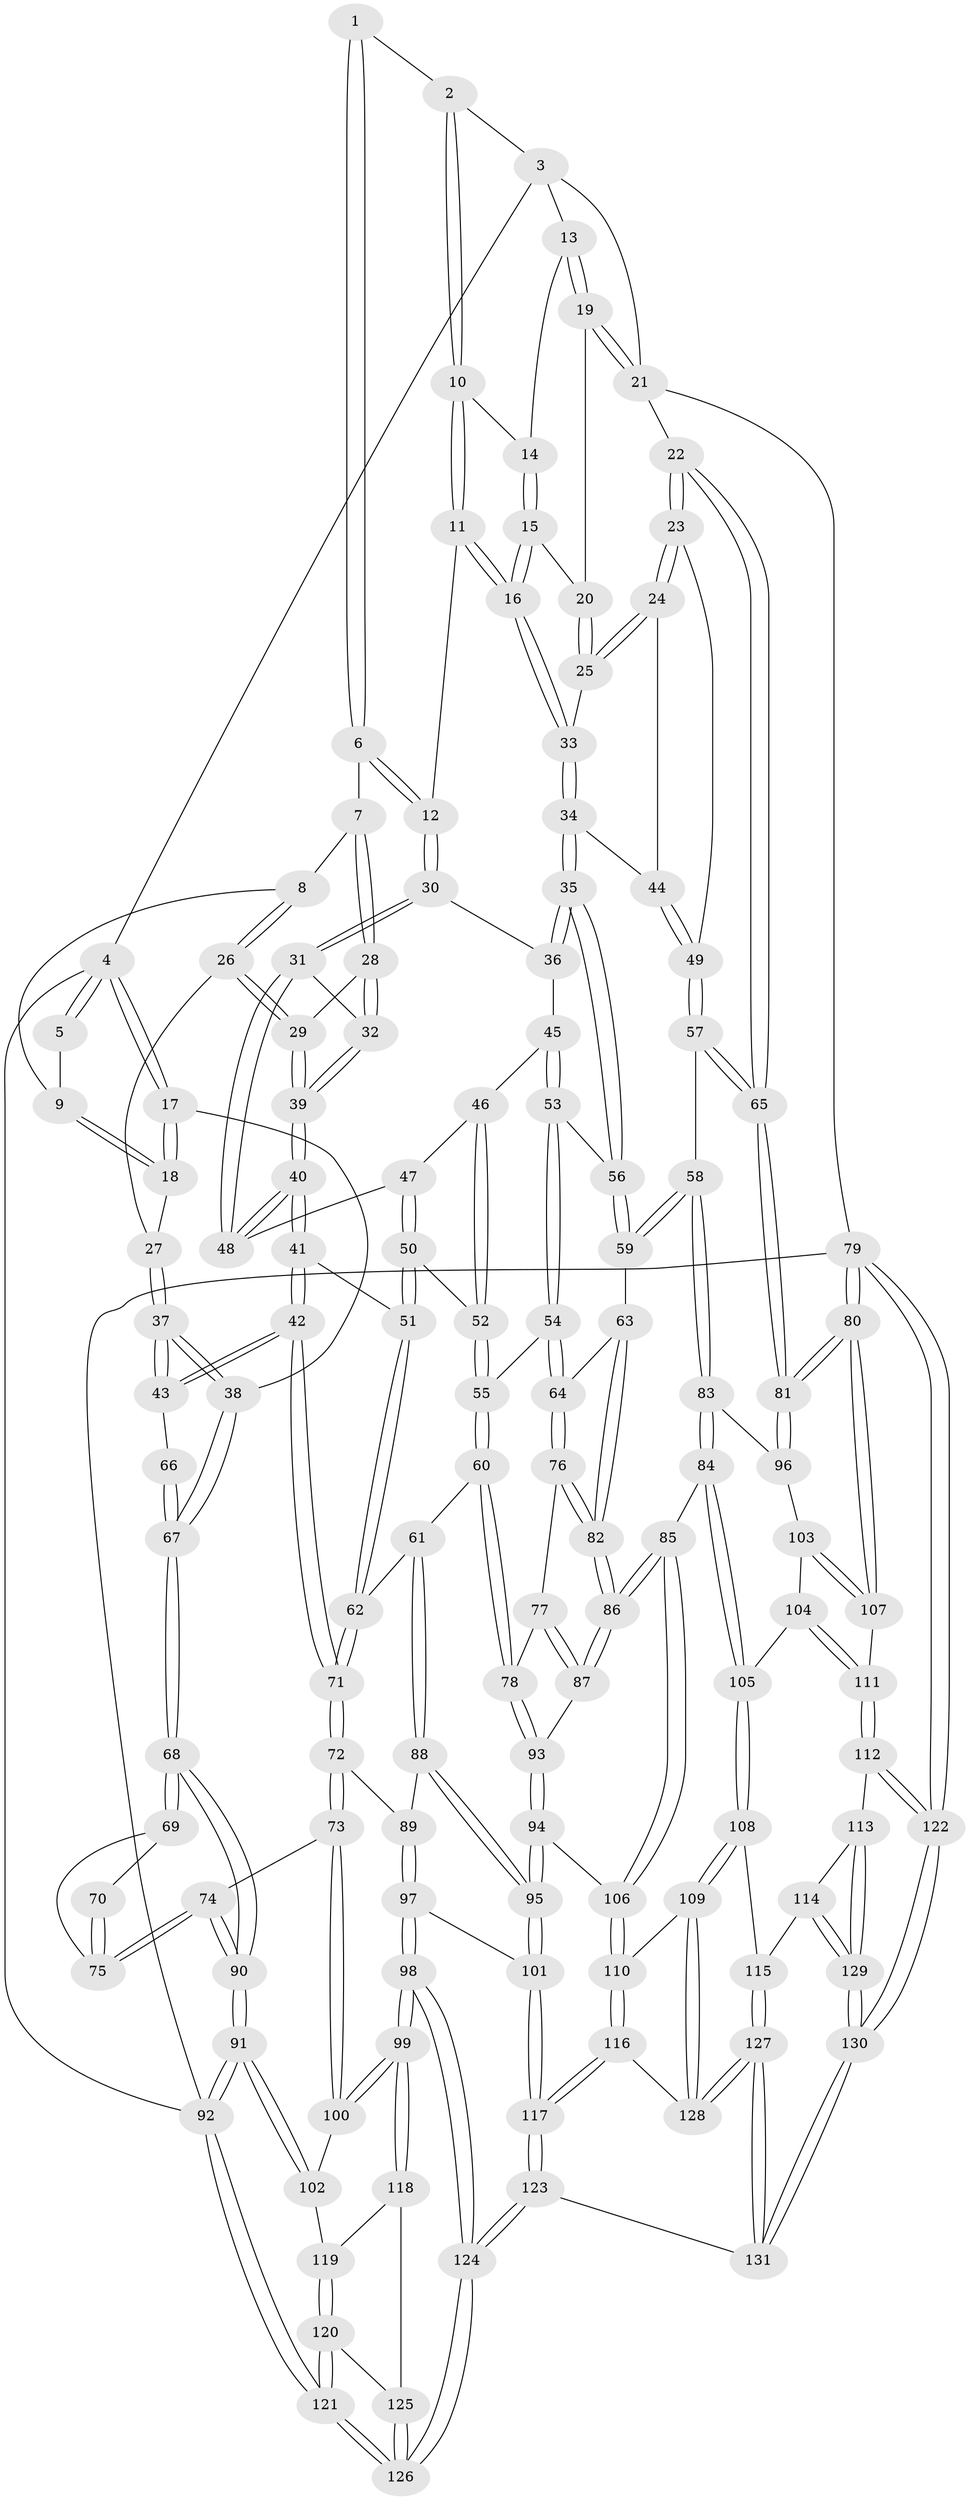 // coarse degree distribution, {3: 0.14285714285714285, 4: 0.36363636363636365, 6: 0.12987012987012986, 2: 0.03896103896103896, 5: 0.3246753246753247}
// Generated by graph-tools (version 1.1) at 2025/42/03/06/25 10:42:29]
// undirected, 131 vertices, 324 edges
graph export_dot {
graph [start="1"]
  node [color=gray90,style=filled];
  1 [pos="+0.5370664961673903+0"];
  2 [pos="+0.6802954200529951+0"];
  3 [pos="+1+0"];
  4 [pos="+0+0"];
  5 [pos="+0.28008628594863716+0"];
  6 [pos="+0.48013158350244745+0.14290579666187356"];
  7 [pos="+0.34995174514445515+0.15125656608062202"];
  8 [pos="+0.2917031837750869+0.1169863814682304"];
  9 [pos="+0.24870302142058628+0.003764880439031367"];
  10 [pos="+0.7030899824603102+0"];
  11 [pos="+0.5921576279681077+0.1665159090825315"];
  12 [pos="+0.49927092535976747+0.1730773000720007"];
  13 [pos="+0.908019809107722+0.08777477426230741"];
  14 [pos="+0.7144350312762263+0"];
  15 [pos="+0.7345219454289112+0.16417225723879522"];
  16 [pos="+0.7221265535729858+0.2063485014044699"];
  17 [pos="+0+0.06479778537049308"];
  18 [pos="+0.07600337992330047+0.13622897565153744"];
  19 [pos="+0.9215748239922527+0.10644490977140175"];
  20 [pos="+0.9063936790464111+0.1311887839352973"];
  21 [pos="+1+0.06628465147565976"];
  22 [pos="+1+0.3300374433797903"];
  23 [pos="+1+0.3269332695880636"];
  24 [pos="+0.9355026827789326+0.2867364878157362"];
  25 [pos="+0.9018374848234898+0.21708354178598724"];
  26 [pos="+0.2009909176493448+0.23987479160203315"];
  27 [pos="+0.16016022850298775+0.2388790813542674"];
  28 [pos="+0.34630962200430404+0.2591985159607645"];
  29 [pos="+0.24731812144379497+0.2882086972286926"];
  30 [pos="+0.5000428607867159+0.24537042282655627"];
  31 [pos="+0.4051669551787653+0.30796511364399376"];
  32 [pos="+0.39797572025081646+0.3050002722870561"];
  33 [pos="+0.7235418866442243+0.21427194607702774"];
  34 [pos="+0.7152890890939892+0.3030539943278998"];
  35 [pos="+0.6842995808968134+0.3470549596615064"];
  36 [pos="+0.5163012427957138+0.26258353770379234"];
  37 [pos="+0.12447877204914587+0.2877058521242429"];
  38 [pos="+0+0.37922542982895724"];
  39 [pos="+0.2592313977340365+0.37451780086632935"];
  40 [pos="+0.2532363219481853+0.4128002770952393"];
  41 [pos="+0.24509996686808588+0.44033885139231643"];
  42 [pos="+0.17563145566064728+0.4608357715465371"];
  43 [pos="+0.16328175321357852+0.45780108863215574"];
  44 [pos="+0.8661354493387766+0.32071546640627363"];
  45 [pos="+0.5031407275949088+0.3802439661062935"];
  46 [pos="+0.4797820401560929+0.3824728063445354"];
  47 [pos="+0.41357728531812+0.3595697249832357"];
  48 [pos="+0.40961361993197365+0.3477665523067953"];
  49 [pos="+0.8678068200891168+0.46578028114625547"];
  50 [pos="+0.39421084742041657+0.4389464225203525"];
  51 [pos="+0.3088128553913557+0.4780509793727301"];
  52 [pos="+0.44957358822952986+0.4647597004376807"];
  53 [pos="+0.5730415583562459+0.4370105509701155"];
  54 [pos="+0.5159214502049488+0.4997791592513267"];
  55 [pos="+0.481018123365787+0.4924050782690087"];
  56 [pos="+0.6782225172924529+0.4002578155748169"];
  57 [pos="+0.8323572728188495+0.5289098640831524"];
  58 [pos="+0.8084800069609103+0.5472982258335413"];
  59 [pos="+0.7436850269428272+0.5062193599310885"];
  60 [pos="+0.36269496494948944+0.5849971924938412"];
  61 [pos="+0.35810059188733334+0.5830661084219978"];
  62 [pos="+0.3382624369309171+0.5560234604080129"];
  63 [pos="+0.6730250351998245+0.5528850385834327"];
  64 [pos="+0.5284944620414701+0.553696556164143"];
  65 [pos="+1+0.4922707627739577"];
  66 [pos="+0.13789124145663098+0.46128606431411406"];
  67 [pos="+0+0.4190757794262735"];
  68 [pos="+0+0.4811880299825406"];
  69 [pos="+0.07389590454094858+0.5835509148563175"];
  70 [pos="+0.11935365133029141+0.5059458773894827"];
  71 [pos="+0.1905413727247122+0.6110357216570926"];
  72 [pos="+0.18671482979892917+0.6282436401574109"];
  73 [pos="+0.12746278500637367+0.6798750557098899"];
  74 [pos="+0.11439660488935391+0.6724078048325066"];
  75 [pos="+0.10689436743535763+0.6506100052327385"];
  76 [pos="+0.5231115699145004+0.5893951632674146"];
  77 [pos="+0.4476225680454002+0.6090795168701687"];
  78 [pos="+0.3630302676969614+0.5853322082941562"];
  79 [pos="+1+1"];
  80 [pos="+1+0.970811715272727"];
  81 [pos="+1+0.6399671417545695"];
  82 [pos="+0.576959588670968+0.6850849638579761"];
  83 [pos="+0.8149485576227521+0.5795913772736541"];
  84 [pos="+0.6778597523518289+0.7442097334479026"];
  85 [pos="+0.5871771376306404+0.7157195134904386"];
  86 [pos="+0.5779969025656513+0.6964443470422687"];
  87 [pos="+0.4549169864191819+0.6867536631054179"];
  88 [pos="+0.31522743070397446+0.6278246129014524"];
  89 [pos="+0.26680027920809735+0.6609801087901085"];
  90 [pos="+0+0.6398661799841378"];
  91 [pos="+0+0.8523229814197641"];
  92 [pos="+0+1"];
  93 [pos="+0.3954480971598913+0.7232822304232172"];
  94 [pos="+0.3741371297512271+0.7790539739060095"];
  95 [pos="+0.3522779120023837+0.7919700555978765"];
  96 [pos="+0.8898823154056295+0.6637148236175854"];
  97 [pos="+0.30112435691660133+0.8232536847579488"];
  98 [pos="+0.2664530161417467+0.8329076057218354"];
  99 [pos="+0.25900507954119384+0.8331476648039555"];
  100 [pos="+0.13679244429750248+0.7401133815045755"];
  101 [pos="+0.3085437374067551+0.8235568005036528"];
  102 [pos="+0.03119170816259866+0.8209021494103849"];
  103 [pos="+0.8874398265117328+0.7111542199732492"];
  104 [pos="+0.819499288367123+0.807797353657575"];
  105 [pos="+0.6925455526505526+0.7715299533411665"];
  106 [pos="+0.5188132209837615+0.8047105690889729"];
  107 [pos="+0.987734706496874+0.8325353250238557"];
  108 [pos="+0.6759936477272657+0.8701292414147913"];
  109 [pos="+0.6045812924267069+0.9052465914618951"];
  110 [pos="+0.5203357505021873+0.8126856183043344"];
  111 [pos="+0.8399437535452594+0.8737282946493218"];
  112 [pos="+0.8338065440998114+0.8993160062584635"];
  113 [pos="+0.8295448567868451+0.9015316803110968"];
  114 [pos="+0.7581888864440729+0.9196753197875763"];
  115 [pos="+0.7122710715988739+0.9050684701177437"];
  116 [pos="+0.4431693492985331+0.9789042628799844"];
  117 [pos="+0.43174400924723705+0.9900923419988171"];
  118 [pos="+0.23623170101230795+0.8538269705915786"];
  119 [pos="+0.08152607645839625+0.8698110891177359"];
  120 [pos="+0.11337839148702851+0.9840962508708195"];
  121 [pos="+0+1"];
  122 [pos="+1+1"];
  123 [pos="+0.42135120347244714+1"];
  124 [pos="+0.2827634369380352+1"];
  125 [pos="+0.22772138887395854+0.8658460471314874"];
  126 [pos="+0.2048191353201683+1"];
  127 [pos="+0.6448478912488604+1"];
  128 [pos="+0.6000593017460633+0.9176995081217851"];
  129 [pos="+0.715888573418989+1"];
  130 [pos="+0.7125899749783009+1"];
  131 [pos="+0.654456600942347+1"];
  1 -- 2;
  1 -- 6;
  1 -- 6;
  2 -- 3;
  2 -- 10;
  2 -- 10;
  3 -- 4;
  3 -- 13;
  3 -- 21;
  4 -- 5;
  4 -- 5;
  4 -- 17;
  4 -- 17;
  4 -- 92;
  5 -- 9;
  6 -- 7;
  6 -- 12;
  6 -- 12;
  7 -- 8;
  7 -- 28;
  7 -- 28;
  8 -- 9;
  8 -- 26;
  8 -- 26;
  9 -- 18;
  9 -- 18;
  10 -- 11;
  10 -- 11;
  10 -- 14;
  11 -- 12;
  11 -- 16;
  11 -- 16;
  12 -- 30;
  12 -- 30;
  13 -- 14;
  13 -- 19;
  13 -- 19;
  14 -- 15;
  14 -- 15;
  15 -- 16;
  15 -- 16;
  15 -- 20;
  16 -- 33;
  16 -- 33;
  17 -- 18;
  17 -- 18;
  17 -- 38;
  18 -- 27;
  19 -- 20;
  19 -- 21;
  19 -- 21;
  20 -- 25;
  20 -- 25;
  21 -- 22;
  21 -- 79;
  22 -- 23;
  22 -- 23;
  22 -- 65;
  22 -- 65;
  23 -- 24;
  23 -- 24;
  23 -- 49;
  24 -- 25;
  24 -- 25;
  24 -- 44;
  25 -- 33;
  26 -- 27;
  26 -- 29;
  26 -- 29;
  27 -- 37;
  27 -- 37;
  28 -- 29;
  28 -- 32;
  28 -- 32;
  29 -- 39;
  29 -- 39;
  30 -- 31;
  30 -- 31;
  30 -- 36;
  31 -- 32;
  31 -- 48;
  31 -- 48;
  32 -- 39;
  32 -- 39;
  33 -- 34;
  33 -- 34;
  34 -- 35;
  34 -- 35;
  34 -- 44;
  35 -- 36;
  35 -- 36;
  35 -- 56;
  35 -- 56;
  36 -- 45;
  37 -- 38;
  37 -- 38;
  37 -- 43;
  37 -- 43;
  38 -- 67;
  38 -- 67;
  39 -- 40;
  39 -- 40;
  40 -- 41;
  40 -- 41;
  40 -- 48;
  40 -- 48;
  41 -- 42;
  41 -- 42;
  41 -- 51;
  42 -- 43;
  42 -- 43;
  42 -- 71;
  42 -- 71;
  43 -- 66;
  44 -- 49;
  44 -- 49;
  45 -- 46;
  45 -- 53;
  45 -- 53;
  46 -- 47;
  46 -- 52;
  46 -- 52;
  47 -- 48;
  47 -- 50;
  47 -- 50;
  49 -- 57;
  49 -- 57;
  50 -- 51;
  50 -- 51;
  50 -- 52;
  51 -- 62;
  51 -- 62;
  52 -- 55;
  52 -- 55;
  53 -- 54;
  53 -- 54;
  53 -- 56;
  54 -- 55;
  54 -- 64;
  54 -- 64;
  55 -- 60;
  55 -- 60;
  56 -- 59;
  56 -- 59;
  57 -- 58;
  57 -- 65;
  57 -- 65;
  58 -- 59;
  58 -- 59;
  58 -- 83;
  58 -- 83;
  59 -- 63;
  60 -- 61;
  60 -- 78;
  60 -- 78;
  61 -- 62;
  61 -- 88;
  61 -- 88;
  62 -- 71;
  62 -- 71;
  63 -- 64;
  63 -- 82;
  63 -- 82;
  64 -- 76;
  64 -- 76;
  65 -- 81;
  65 -- 81;
  66 -- 67;
  66 -- 67;
  67 -- 68;
  67 -- 68;
  68 -- 69;
  68 -- 69;
  68 -- 90;
  68 -- 90;
  69 -- 70;
  69 -- 75;
  70 -- 75;
  70 -- 75;
  71 -- 72;
  71 -- 72;
  72 -- 73;
  72 -- 73;
  72 -- 89;
  73 -- 74;
  73 -- 100;
  73 -- 100;
  74 -- 75;
  74 -- 75;
  74 -- 90;
  74 -- 90;
  76 -- 77;
  76 -- 82;
  76 -- 82;
  77 -- 78;
  77 -- 87;
  77 -- 87;
  78 -- 93;
  78 -- 93;
  79 -- 80;
  79 -- 80;
  79 -- 122;
  79 -- 122;
  79 -- 92;
  80 -- 81;
  80 -- 81;
  80 -- 107;
  80 -- 107;
  81 -- 96;
  81 -- 96;
  82 -- 86;
  82 -- 86;
  83 -- 84;
  83 -- 84;
  83 -- 96;
  84 -- 85;
  84 -- 105;
  84 -- 105;
  85 -- 86;
  85 -- 86;
  85 -- 106;
  85 -- 106;
  86 -- 87;
  86 -- 87;
  87 -- 93;
  88 -- 89;
  88 -- 95;
  88 -- 95;
  89 -- 97;
  89 -- 97;
  90 -- 91;
  90 -- 91;
  91 -- 92;
  91 -- 92;
  91 -- 102;
  91 -- 102;
  92 -- 121;
  92 -- 121;
  93 -- 94;
  93 -- 94;
  94 -- 95;
  94 -- 95;
  94 -- 106;
  95 -- 101;
  95 -- 101;
  96 -- 103;
  97 -- 98;
  97 -- 98;
  97 -- 101;
  98 -- 99;
  98 -- 99;
  98 -- 124;
  98 -- 124;
  99 -- 100;
  99 -- 100;
  99 -- 118;
  99 -- 118;
  100 -- 102;
  101 -- 117;
  101 -- 117;
  102 -- 119;
  103 -- 104;
  103 -- 107;
  103 -- 107;
  104 -- 105;
  104 -- 111;
  104 -- 111;
  105 -- 108;
  105 -- 108;
  106 -- 110;
  106 -- 110;
  107 -- 111;
  108 -- 109;
  108 -- 109;
  108 -- 115;
  109 -- 110;
  109 -- 128;
  109 -- 128;
  110 -- 116;
  110 -- 116;
  111 -- 112;
  111 -- 112;
  112 -- 113;
  112 -- 122;
  112 -- 122;
  113 -- 114;
  113 -- 129;
  113 -- 129;
  114 -- 115;
  114 -- 129;
  114 -- 129;
  115 -- 127;
  115 -- 127;
  116 -- 117;
  116 -- 117;
  116 -- 128;
  117 -- 123;
  117 -- 123;
  118 -- 119;
  118 -- 125;
  119 -- 120;
  119 -- 120;
  120 -- 121;
  120 -- 121;
  120 -- 125;
  121 -- 126;
  121 -- 126;
  122 -- 130;
  122 -- 130;
  123 -- 124;
  123 -- 124;
  123 -- 131;
  124 -- 126;
  124 -- 126;
  125 -- 126;
  125 -- 126;
  127 -- 128;
  127 -- 128;
  127 -- 131;
  127 -- 131;
  129 -- 130;
  129 -- 130;
  130 -- 131;
  130 -- 131;
}
